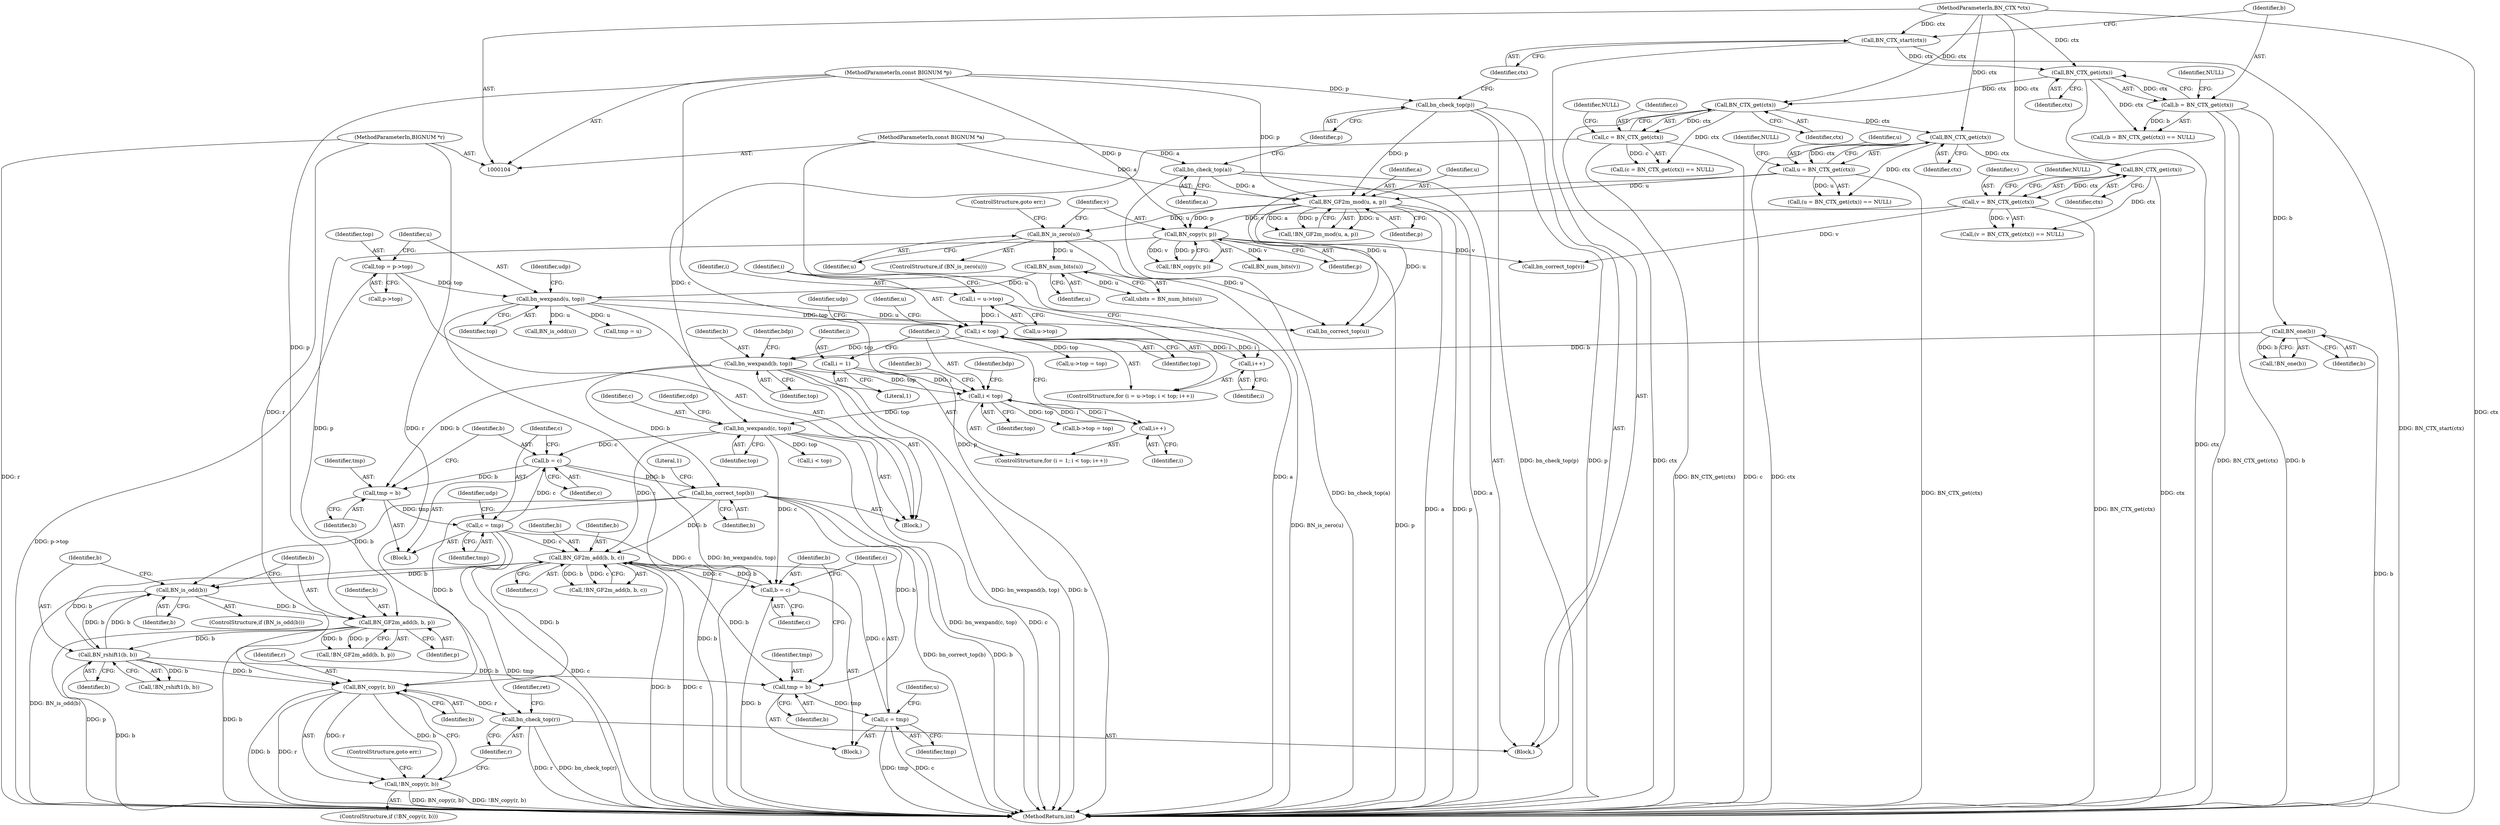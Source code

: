 digraph "0_openssl_4924b37ee01f71ae19c94a8934b80eeb2f677932@API" {
"1000646" [label="(Call,BN_copy(r, b))"];
"1000105" [label="(MethodParameterIn,BIGNUM *r)"];
"1000639" [label="(Call,BN_GF2m_add(b, b, c))"];
"1000596" [label="(Call,BN_rshift1(b, b))"];
"1000589" [label="(Call,BN_GF2m_add(b, b, p))"];
"1000584" [label="(Call,BN_is_odd(b))"];
"1000563" [label="(Call,bn_correct_top(b))"];
"1000240" [label="(Call,bn_wexpand(b, top))"];
"1000185" [label="(Call,BN_one(b))"];
"1000136" [label="(Call,b = BN_CTX_get(ctx))"];
"1000138" [label="(Call,BN_CTX_get(ctx))"];
"1000132" [label="(Call,BN_CTX_start(ctx))"];
"1000108" [label="(MethodParameterIn,BN_CTX *ctx)"];
"1000225" [label="(Call,i < top)"];
"1000220" [label="(Call,i = u->top)"];
"1000228" [label="(Call,i++)"];
"1000211" [label="(Call,bn_wexpand(u, top))"];
"1000194" [label="(Call,BN_num_bits(u))"];
"1000174" [label="(Call,BN_is_zero(u))"];
"1000168" [label="(Call,BN_GF2m_mod(u, a, p))"];
"1000152" [label="(Call,u = BN_CTX_get(ctx))"];
"1000154" [label="(Call,BN_CTX_get(ctx))"];
"1000146" [label="(Call,BN_CTX_get(ctx))"];
"1000128" [label="(Call,bn_check_top(a))"];
"1000106" [label="(MethodParameterIn,const BIGNUM *a)"];
"1000130" [label="(Call,bn_check_top(p))"];
"1000107" [label="(MethodParameterIn,const BIGNUM *p)"];
"1000202" [label="(Call,top = p->top)"];
"1000483" [label="(Call,b = c)"];
"1000272" [label="(Call,bn_wexpand(c, top))"];
"1000144" [label="(Call,c = BN_CTX_get(ctx))"];
"1000257" [label="(Call,i < top)"];
"1000254" [label="(Call,i = 1)"];
"1000260" [label="(Call,i++)"];
"1000486" [label="(Call,c = tmp)"];
"1000480" [label="(Call,tmp = b)"];
"1000179" [label="(Call,BN_copy(v, p))"];
"1000160" [label="(Call,v = BN_CTX_get(ctx))"];
"1000162" [label="(Call,BN_CTX_get(ctx))"];
"1000624" [label="(Call,b = c)"];
"1000627" [label="(Call,c = tmp)"];
"1000621" [label="(Call,tmp = b)"];
"1000645" [label="(Call,!BN_copy(r, b))"];
"1000650" [label="(Call,bn_check_top(r))"];
"1000564" [label="(Identifier,b)"];
"1000242" [label="(Identifier,top)"];
"1000486" [label="(Call,c = tmp)"];
"1000128" [label="(Call,bn_check_top(a))"];
"1000220" [label="(Call,i = u->top)"];
"1000646" [label="(Call,BN_copy(r, b))"];
"1000258" [label="(Identifier,i)"];
"1000151" [label="(Call,(u = BN_CTX_get(ctx)) == NULL)"];
"1000186" [label="(Identifier,b)"];
"1000257" [label="(Call,i < top)"];
"1000232" [label="(Identifier,udp)"];
"1000273" [label="(Identifier,c)"];
"1000137" [label="(Identifier,b)"];
"1000212" [label="(Identifier,u)"];
"1000487" [label="(Identifier,c)"];
"1000213" [label="(Identifier,top)"];
"1000181" [label="(Identifier,p)"];
"1000219" [label="(ControlStructure,for (i = u->top; i < top; i++))"];
"1000156" [label="(Identifier,NULL)"];
"1000591" [label="(Identifier,b)"];
"1000664" [label="(MethodReturn,int)"];
"1000146" [label="(Call,BN_CTX_get(ctx))"];
"1000211" [label="(Call,bn_wexpand(u, top))"];
"1000178" [label="(Call,!BN_copy(v, p))"];
"1000240" [label="(Call,bn_wexpand(b, top))"];
"1000461" [label="(Block,)"];
"1000162" [label="(Call,BN_CTX_get(ctx))"];
"1000592" [label="(Identifier,p)"];
"1000228" [label="(Call,i++)"];
"1000241" [label="(Identifier,b)"];
"1000195" [label="(Identifier,u)"];
"1000154" [label="(Call,BN_CTX_get(ctx))"];
"1000179" [label="(Call,BN_copy(v, p))"];
"1000585" [label="(Identifier,b)"];
"1000176" [label="(ControlStructure,goto err;)"];
"1000639" [label="(Call,BN_GF2m_add(b, b, c))"];
"1000647" [label="(Identifier,r)"];
"1000132" [label="(Call,BN_CTX_start(ctx))"];
"1000170" [label="(Identifier,a)"];
"1000145" [label="(Identifier,c)"];
"1000484" [label="(Identifier,b)"];
"1000227" [label="(Identifier,top)"];
"1000144" [label="(Call,c = BN_CTX_get(ctx))"];
"1000597" [label="(Identifier,b)"];
"1000649" [label="(ControlStructure,goto err;)"];
"1000595" [label="(Call,!BN_rshift1(b, b))"];
"1000143" [label="(Call,(c = BN_CTX_get(ctx)) == NULL)"];
"1000256" [label="(Literal,1)"];
"1000167" [label="(Call,!BN_GF2m_mod(u, a, p))"];
"1000215" [label="(Identifier,udp)"];
"1000483" [label="(Call,b = c)"];
"1000653" [label="(Identifier,ret)"];
"1000109" [label="(Block,)"];
"1000171" [label="(Identifier,p)"];
"1000189" [label="(Block,)"];
"1000596" [label="(Call,BN_rshift1(b, b))"];
"1000161" [label="(Identifier,v)"];
"1000626" [label="(Identifier,c)"];
"1000164" [label="(Identifier,NULL)"];
"1000650" [label="(Call,bn_check_top(r))"];
"1000136" [label="(Call,b = BN_CTX_get(ctx))"];
"1000160" [label="(Call,v = BN_CTX_get(ctx))"];
"1000169" [label="(Identifier,u)"];
"1000264" [label="(Identifier,bdp)"];
"1000488" [label="(Identifier,tmp)"];
"1000588" [label="(Call,!BN_GF2m_add(b, b, p))"];
"1000168" [label="(Call,BN_GF2m_mod(u, a, p))"];
"1000244" [label="(Identifier,bdp)"];
"1000272" [label="(Call,bn_wexpand(c, top))"];
"1000226" [label="(Identifier,i)"];
"1000642" [label="(Identifier,c)"];
"1000192" [label="(Call,ubits = BN_num_bits(u))"];
"1000260" [label="(Call,i++)"];
"1000644" [label="(ControlStructure,if (!BN_copy(r, b)))"];
"1000624" [label="(Call,b = c)"];
"1000648" [label="(Identifier,b)"];
"1000482" [label="(Identifier,b)"];
"1000175" [label="(Identifier,u)"];
"1000490" [label="(Identifier,udp)"];
"1000622" [label="(Identifier,tmp)"];
"1000130" [label="(Call,bn_check_top(p))"];
"1000629" [label="(Identifier,tmp)"];
"1000222" [label="(Call,u->top)"];
"1000155" [label="(Identifier,ctx)"];
"1000204" [label="(Call,p->top)"];
"1000485" [label="(Identifier,c)"];
"1000480" [label="(Call,tmp = b)"];
"1000148" [label="(Identifier,NULL)"];
"1000108" [label="(MethodParameterIn,BN_CTX *ctx)"];
"1000147" [label="(Identifier,ctx)"];
"1000621" [label="(Call,tmp = b)"];
"1000611" [label="(Block,)"];
"1000153" [label="(Identifier,u)"];
"1000133" [label="(Identifier,ctx)"];
"1000131" [label="(Identifier,p)"];
"1000107" [label="(MethodParameterIn,const BIGNUM *p)"];
"1000623" [label="(Identifier,b)"];
"1000106" [label="(MethodParameterIn,const BIGNUM *a)"];
"1000563" [label="(Call,bn_correct_top(b))"];
"1000269" [label="(Identifier,b)"];
"1000253" [label="(ControlStructure,for (i = 1; i < top; i++))"];
"1000274" [label="(Identifier,top)"];
"1000174" [label="(Call,BN_is_zero(u))"];
"1000152" [label="(Call,u = BN_CTX_get(ctx))"];
"1000276" [label="(Identifier,cdp)"];
"1000657" [label="(Call,bn_correct_top(u))"];
"1000105" [label="(MethodParameterIn,BIGNUM *r)"];
"1000259" [label="(Identifier,top)"];
"1000254" [label="(Call,i = 1)"];
"1000481" [label="(Identifier,tmp)"];
"1000139" [label="(Identifier,ctx)"];
"1000633" [label="(Identifier,u)"];
"1000221" [label="(Identifier,i)"];
"1000570" [label="(Call,BN_is_odd(u))"];
"1000267" [label="(Call,b->top = top)"];
"1000584" [label="(Call,BN_is_odd(b))"];
"1000627" [label="(Call,c = tmp)"];
"1000194" [label="(Call,BN_num_bits(u))"];
"1000180" [label="(Identifier,v)"];
"1000284" [label="(Call,i < top)"];
"1000225" [label="(Call,i < top)"];
"1000628" [label="(Identifier,c)"];
"1000140" [label="(Identifier,NULL)"];
"1000471" [label="(Call,tmp = u)"];
"1000184" [label="(Call,!BN_one(b))"];
"1000589" [label="(Call,BN_GF2m_add(b, b, p))"];
"1000135" [label="(Call,(b = BN_CTX_get(ctx)) == NULL)"];
"1000138" [label="(Call,BN_CTX_get(ctx))"];
"1000203" [label="(Identifier,top)"];
"1000237" [label="(Identifier,u)"];
"1000129" [label="(Identifier,a)"];
"1000229" [label="(Identifier,i)"];
"1000638" [label="(Call,!BN_GF2m_add(b, b, c))"];
"1000159" [label="(Call,(v = BN_CTX_get(ctx)) == NULL)"];
"1000255" [label="(Identifier,i)"];
"1000659" [label="(Call,bn_correct_top(v))"];
"1000163" [label="(Identifier,ctx)"];
"1000235" [label="(Call,u->top = top)"];
"1000202" [label="(Call,top = p->top)"];
"1000645" [label="(Call,!BN_copy(r, b))"];
"1000625" [label="(Identifier,b)"];
"1000598" [label="(Identifier,b)"];
"1000261" [label="(Identifier,i)"];
"1000173" [label="(ControlStructure,if (BN_is_zero(u)))"];
"1000651" [label="(Identifier,r)"];
"1000640" [label="(Identifier,b)"];
"1000566" [label="(Literal,1)"];
"1000185" [label="(Call,BN_one(b))"];
"1000199" [label="(Call,BN_num_bits(v))"];
"1000583" [label="(ControlStructure,if (BN_is_odd(b)))"];
"1000590" [label="(Identifier,b)"];
"1000641" [label="(Identifier,b)"];
"1000646" -> "1000645"  [label="AST: "];
"1000646" -> "1000648"  [label="CFG: "];
"1000647" -> "1000646"  [label="AST: "];
"1000648" -> "1000646"  [label="AST: "];
"1000645" -> "1000646"  [label="CFG: "];
"1000646" -> "1000664"  [label="DDG: r"];
"1000646" -> "1000664"  [label="DDG: b"];
"1000646" -> "1000645"  [label="DDG: r"];
"1000646" -> "1000645"  [label="DDG: b"];
"1000105" -> "1000646"  [label="DDG: r"];
"1000639" -> "1000646"  [label="DDG: b"];
"1000596" -> "1000646"  [label="DDG: b"];
"1000563" -> "1000646"  [label="DDG: b"];
"1000646" -> "1000650"  [label="DDG: r"];
"1000105" -> "1000104"  [label="AST: "];
"1000105" -> "1000664"  [label="DDG: r"];
"1000105" -> "1000650"  [label="DDG: r"];
"1000639" -> "1000638"  [label="AST: "];
"1000639" -> "1000642"  [label="CFG: "];
"1000640" -> "1000639"  [label="AST: "];
"1000641" -> "1000639"  [label="AST: "];
"1000642" -> "1000639"  [label="AST: "];
"1000638" -> "1000639"  [label="CFG: "];
"1000639" -> "1000664"  [label="DDG: b"];
"1000639" -> "1000664"  [label="DDG: c"];
"1000639" -> "1000584"  [label="DDG: b"];
"1000639" -> "1000621"  [label="DDG: b"];
"1000639" -> "1000624"  [label="DDG: c"];
"1000639" -> "1000638"  [label="DDG: b"];
"1000639" -> "1000638"  [label="DDG: c"];
"1000596" -> "1000639"  [label="DDG: b"];
"1000563" -> "1000639"  [label="DDG: b"];
"1000624" -> "1000639"  [label="DDG: b"];
"1000627" -> "1000639"  [label="DDG: c"];
"1000272" -> "1000639"  [label="DDG: c"];
"1000486" -> "1000639"  [label="DDG: c"];
"1000596" -> "1000595"  [label="AST: "];
"1000596" -> "1000598"  [label="CFG: "];
"1000597" -> "1000596"  [label="AST: "];
"1000598" -> "1000596"  [label="AST: "];
"1000595" -> "1000596"  [label="CFG: "];
"1000596" -> "1000664"  [label="DDG: b"];
"1000596" -> "1000584"  [label="DDG: b"];
"1000596" -> "1000595"  [label="DDG: b"];
"1000589" -> "1000596"  [label="DDG: b"];
"1000584" -> "1000596"  [label="DDG: b"];
"1000596" -> "1000621"  [label="DDG: b"];
"1000589" -> "1000588"  [label="AST: "];
"1000589" -> "1000592"  [label="CFG: "];
"1000590" -> "1000589"  [label="AST: "];
"1000591" -> "1000589"  [label="AST: "];
"1000592" -> "1000589"  [label="AST: "];
"1000588" -> "1000589"  [label="CFG: "];
"1000589" -> "1000664"  [label="DDG: b"];
"1000589" -> "1000664"  [label="DDG: p"];
"1000589" -> "1000588"  [label="DDG: b"];
"1000589" -> "1000588"  [label="DDG: p"];
"1000584" -> "1000589"  [label="DDG: b"];
"1000179" -> "1000589"  [label="DDG: p"];
"1000107" -> "1000589"  [label="DDG: p"];
"1000584" -> "1000583"  [label="AST: "];
"1000584" -> "1000585"  [label="CFG: "];
"1000585" -> "1000584"  [label="AST: "];
"1000590" -> "1000584"  [label="CFG: "];
"1000597" -> "1000584"  [label="CFG: "];
"1000584" -> "1000664"  [label="DDG: BN_is_odd(b)"];
"1000563" -> "1000584"  [label="DDG: b"];
"1000563" -> "1000189"  [label="AST: "];
"1000563" -> "1000564"  [label="CFG: "];
"1000564" -> "1000563"  [label="AST: "];
"1000566" -> "1000563"  [label="CFG: "];
"1000563" -> "1000664"  [label="DDG: bn_correct_top(b)"];
"1000563" -> "1000664"  [label="DDG: b"];
"1000240" -> "1000563"  [label="DDG: b"];
"1000483" -> "1000563"  [label="DDG: b"];
"1000563" -> "1000621"  [label="DDG: b"];
"1000240" -> "1000189"  [label="AST: "];
"1000240" -> "1000242"  [label="CFG: "];
"1000241" -> "1000240"  [label="AST: "];
"1000242" -> "1000240"  [label="AST: "];
"1000244" -> "1000240"  [label="CFG: "];
"1000240" -> "1000664"  [label="DDG: bn_wexpand(b, top)"];
"1000240" -> "1000664"  [label="DDG: b"];
"1000185" -> "1000240"  [label="DDG: b"];
"1000225" -> "1000240"  [label="DDG: top"];
"1000240" -> "1000257"  [label="DDG: top"];
"1000240" -> "1000480"  [label="DDG: b"];
"1000185" -> "1000184"  [label="AST: "];
"1000185" -> "1000186"  [label="CFG: "];
"1000186" -> "1000185"  [label="AST: "];
"1000184" -> "1000185"  [label="CFG: "];
"1000185" -> "1000664"  [label="DDG: b"];
"1000185" -> "1000184"  [label="DDG: b"];
"1000136" -> "1000185"  [label="DDG: b"];
"1000136" -> "1000135"  [label="AST: "];
"1000136" -> "1000138"  [label="CFG: "];
"1000137" -> "1000136"  [label="AST: "];
"1000138" -> "1000136"  [label="AST: "];
"1000140" -> "1000136"  [label="CFG: "];
"1000136" -> "1000664"  [label="DDG: BN_CTX_get(ctx)"];
"1000136" -> "1000664"  [label="DDG: b"];
"1000136" -> "1000135"  [label="DDG: b"];
"1000138" -> "1000136"  [label="DDG: ctx"];
"1000138" -> "1000139"  [label="CFG: "];
"1000139" -> "1000138"  [label="AST: "];
"1000138" -> "1000664"  [label="DDG: ctx"];
"1000138" -> "1000135"  [label="DDG: ctx"];
"1000132" -> "1000138"  [label="DDG: ctx"];
"1000108" -> "1000138"  [label="DDG: ctx"];
"1000138" -> "1000146"  [label="DDG: ctx"];
"1000132" -> "1000109"  [label="AST: "];
"1000132" -> "1000133"  [label="CFG: "];
"1000133" -> "1000132"  [label="AST: "];
"1000137" -> "1000132"  [label="CFG: "];
"1000132" -> "1000664"  [label="DDG: BN_CTX_start(ctx)"];
"1000108" -> "1000132"  [label="DDG: ctx"];
"1000108" -> "1000104"  [label="AST: "];
"1000108" -> "1000664"  [label="DDG: ctx"];
"1000108" -> "1000146"  [label="DDG: ctx"];
"1000108" -> "1000154"  [label="DDG: ctx"];
"1000108" -> "1000162"  [label="DDG: ctx"];
"1000225" -> "1000219"  [label="AST: "];
"1000225" -> "1000227"  [label="CFG: "];
"1000226" -> "1000225"  [label="AST: "];
"1000227" -> "1000225"  [label="AST: "];
"1000232" -> "1000225"  [label="CFG: "];
"1000237" -> "1000225"  [label="CFG: "];
"1000220" -> "1000225"  [label="DDG: i"];
"1000228" -> "1000225"  [label="DDG: i"];
"1000211" -> "1000225"  [label="DDG: top"];
"1000225" -> "1000228"  [label="DDG: i"];
"1000225" -> "1000235"  [label="DDG: top"];
"1000220" -> "1000219"  [label="AST: "];
"1000220" -> "1000222"  [label="CFG: "];
"1000221" -> "1000220"  [label="AST: "];
"1000222" -> "1000220"  [label="AST: "];
"1000226" -> "1000220"  [label="CFG: "];
"1000228" -> "1000219"  [label="AST: "];
"1000228" -> "1000229"  [label="CFG: "];
"1000229" -> "1000228"  [label="AST: "];
"1000226" -> "1000228"  [label="CFG: "];
"1000211" -> "1000189"  [label="AST: "];
"1000211" -> "1000213"  [label="CFG: "];
"1000212" -> "1000211"  [label="AST: "];
"1000213" -> "1000211"  [label="AST: "];
"1000215" -> "1000211"  [label="CFG: "];
"1000211" -> "1000664"  [label="DDG: bn_wexpand(u, top)"];
"1000194" -> "1000211"  [label="DDG: u"];
"1000202" -> "1000211"  [label="DDG: top"];
"1000211" -> "1000471"  [label="DDG: u"];
"1000211" -> "1000570"  [label="DDG: u"];
"1000211" -> "1000657"  [label="DDG: u"];
"1000194" -> "1000192"  [label="AST: "];
"1000194" -> "1000195"  [label="CFG: "];
"1000195" -> "1000194"  [label="AST: "];
"1000192" -> "1000194"  [label="CFG: "];
"1000194" -> "1000192"  [label="DDG: u"];
"1000174" -> "1000194"  [label="DDG: u"];
"1000174" -> "1000173"  [label="AST: "];
"1000174" -> "1000175"  [label="CFG: "];
"1000175" -> "1000174"  [label="AST: "];
"1000176" -> "1000174"  [label="CFG: "];
"1000180" -> "1000174"  [label="CFG: "];
"1000174" -> "1000664"  [label="DDG: BN_is_zero(u)"];
"1000168" -> "1000174"  [label="DDG: u"];
"1000174" -> "1000657"  [label="DDG: u"];
"1000168" -> "1000167"  [label="AST: "];
"1000168" -> "1000171"  [label="CFG: "];
"1000169" -> "1000168"  [label="AST: "];
"1000170" -> "1000168"  [label="AST: "];
"1000171" -> "1000168"  [label="AST: "];
"1000167" -> "1000168"  [label="CFG: "];
"1000168" -> "1000664"  [label="DDG: p"];
"1000168" -> "1000664"  [label="DDG: a"];
"1000168" -> "1000167"  [label="DDG: u"];
"1000168" -> "1000167"  [label="DDG: a"];
"1000168" -> "1000167"  [label="DDG: p"];
"1000152" -> "1000168"  [label="DDG: u"];
"1000128" -> "1000168"  [label="DDG: a"];
"1000106" -> "1000168"  [label="DDG: a"];
"1000130" -> "1000168"  [label="DDG: p"];
"1000107" -> "1000168"  [label="DDG: p"];
"1000168" -> "1000179"  [label="DDG: p"];
"1000168" -> "1000657"  [label="DDG: u"];
"1000152" -> "1000151"  [label="AST: "];
"1000152" -> "1000154"  [label="CFG: "];
"1000153" -> "1000152"  [label="AST: "];
"1000154" -> "1000152"  [label="AST: "];
"1000156" -> "1000152"  [label="CFG: "];
"1000152" -> "1000664"  [label="DDG: BN_CTX_get(ctx)"];
"1000152" -> "1000151"  [label="DDG: u"];
"1000154" -> "1000152"  [label="DDG: ctx"];
"1000152" -> "1000657"  [label="DDG: u"];
"1000154" -> "1000155"  [label="CFG: "];
"1000155" -> "1000154"  [label="AST: "];
"1000154" -> "1000664"  [label="DDG: ctx"];
"1000154" -> "1000151"  [label="DDG: ctx"];
"1000146" -> "1000154"  [label="DDG: ctx"];
"1000154" -> "1000162"  [label="DDG: ctx"];
"1000146" -> "1000144"  [label="AST: "];
"1000146" -> "1000147"  [label="CFG: "];
"1000147" -> "1000146"  [label="AST: "];
"1000144" -> "1000146"  [label="CFG: "];
"1000146" -> "1000664"  [label="DDG: ctx"];
"1000146" -> "1000143"  [label="DDG: ctx"];
"1000146" -> "1000144"  [label="DDG: ctx"];
"1000128" -> "1000109"  [label="AST: "];
"1000128" -> "1000129"  [label="CFG: "];
"1000129" -> "1000128"  [label="AST: "];
"1000131" -> "1000128"  [label="CFG: "];
"1000128" -> "1000664"  [label="DDG: a"];
"1000128" -> "1000664"  [label="DDG: bn_check_top(a)"];
"1000106" -> "1000128"  [label="DDG: a"];
"1000106" -> "1000104"  [label="AST: "];
"1000106" -> "1000664"  [label="DDG: a"];
"1000130" -> "1000109"  [label="AST: "];
"1000130" -> "1000131"  [label="CFG: "];
"1000131" -> "1000130"  [label="AST: "];
"1000133" -> "1000130"  [label="CFG: "];
"1000130" -> "1000664"  [label="DDG: bn_check_top(p)"];
"1000130" -> "1000664"  [label="DDG: p"];
"1000107" -> "1000130"  [label="DDG: p"];
"1000107" -> "1000104"  [label="AST: "];
"1000107" -> "1000664"  [label="DDG: p"];
"1000107" -> "1000179"  [label="DDG: p"];
"1000202" -> "1000189"  [label="AST: "];
"1000202" -> "1000204"  [label="CFG: "];
"1000203" -> "1000202"  [label="AST: "];
"1000204" -> "1000202"  [label="AST: "];
"1000212" -> "1000202"  [label="CFG: "];
"1000202" -> "1000664"  [label="DDG: p->top"];
"1000483" -> "1000461"  [label="AST: "];
"1000483" -> "1000485"  [label="CFG: "];
"1000484" -> "1000483"  [label="AST: "];
"1000485" -> "1000483"  [label="AST: "];
"1000487" -> "1000483"  [label="CFG: "];
"1000483" -> "1000664"  [label="DDG: b"];
"1000483" -> "1000480"  [label="DDG: b"];
"1000272" -> "1000483"  [label="DDG: c"];
"1000486" -> "1000483"  [label="DDG: c"];
"1000272" -> "1000189"  [label="AST: "];
"1000272" -> "1000274"  [label="CFG: "];
"1000273" -> "1000272"  [label="AST: "];
"1000274" -> "1000272"  [label="AST: "];
"1000276" -> "1000272"  [label="CFG: "];
"1000272" -> "1000664"  [label="DDG: c"];
"1000272" -> "1000664"  [label="DDG: bn_wexpand(c, top)"];
"1000144" -> "1000272"  [label="DDG: c"];
"1000257" -> "1000272"  [label="DDG: top"];
"1000272" -> "1000284"  [label="DDG: top"];
"1000272" -> "1000624"  [label="DDG: c"];
"1000144" -> "1000143"  [label="AST: "];
"1000145" -> "1000144"  [label="AST: "];
"1000148" -> "1000144"  [label="CFG: "];
"1000144" -> "1000664"  [label="DDG: c"];
"1000144" -> "1000664"  [label="DDG: BN_CTX_get(ctx)"];
"1000144" -> "1000143"  [label="DDG: c"];
"1000257" -> "1000253"  [label="AST: "];
"1000257" -> "1000259"  [label="CFG: "];
"1000258" -> "1000257"  [label="AST: "];
"1000259" -> "1000257"  [label="AST: "];
"1000264" -> "1000257"  [label="CFG: "];
"1000269" -> "1000257"  [label="CFG: "];
"1000254" -> "1000257"  [label="DDG: i"];
"1000260" -> "1000257"  [label="DDG: i"];
"1000257" -> "1000260"  [label="DDG: i"];
"1000257" -> "1000267"  [label="DDG: top"];
"1000254" -> "1000253"  [label="AST: "];
"1000254" -> "1000256"  [label="CFG: "];
"1000255" -> "1000254"  [label="AST: "];
"1000256" -> "1000254"  [label="AST: "];
"1000258" -> "1000254"  [label="CFG: "];
"1000260" -> "1000253"  [label="AST: "];
"1000260" -> "1000261"  [label="CFG: "];
"1000261" -> "1000260"  [label="AST: "];
"1000258" -> "1000260"  [label="CFG: "];
"1000486" -> "1000461"  [label="AST: "];
"1000486" -> "1000488"  [label="CFG: "];
"1000487" -> "1000486"  [label="AST: "];
"1000488" -> "1000486"  [label="AST: "];
"1000490" -> "1000486"  [label="CFG: "];
"1000486" -> "1000664"  [label="DDG: tmp"];
"1000486" -> "1000664"  [label="DDG: c"];
"1000480" -> "1000486"  [label="DDG: tmp"];
"1000486" -> "1000624"  [label="DDG: c"];
"1000480" -> "1000461"  [label="AST: "];
"1000480" -> "1000482"  [label="CFG: "];
"1000481" -> "1000480"  [label="AST: "];
"1000482" -> "1000480"  [label="AST: "];
"1000484" -> "1000480"  [label="CFG: "];
"1000179" -> "1000178"  [label="AST: "];
"1000179" -> "1000181"  [label="CFG: "];
"1000180" -> "1000179"  [label="AST: "];
"1000181" -> "1000179"  [label="AST: "];
"1000178" -> "1000179"  [label="CFG: "];
"1000179" -> "1000664"  [label="DDG: p"];
"1000179" -> "1000178"  [label="DDG: v"];
"1000179" -> "1000178"  [label="DDG: p"];
"1000160" -> "1000179"  [label="DDG: v"];
"1000179" -> "1000199"  [label="DDG: v"];
"1000179" -> "1000659"  [label="DDG: v"];
"1000160" -> "1000159"  [label="AST: "];
"1000160" -> "1000162"  [label="CFG: "];
"1000161" -> "1000160"  [label="AST: "];
"1000162" -> "1000160"  [label="AST: "];
"1000164" -> "1000160"  [label="CFG: "];
"1000160" -> "1000664"  [label="DDG: BN_CTX_get(ctx)"];
"1000160" -> "1000159"  [label="DDG: v"];
"1000162" -> "1000160"  [label="DDG: ctx"];
"1000160" -> "1000659"  [label="DDG: v"];
"1000162" -> "1000163"  [label="CFG: "];
"1000163" -> "1000162"  [label="AST: "];
"1000162" -> "1000664"  [label="DDG: ctx"];
"1000162" -> "1000159"  [label="DDG: ctx"];
"1000624" -> "1000611"  [label="AST: "];
"1000624" -> "1000626"  [label="CFG: "];
"1000625" -> "1000624"  [label="AST: "];
"1000626" -> "1000624"  [label="AST: "];
"1000628" -> "1000624"  [label="CFG: "];
"1000624" -> "1000664"  [label="DDG: b"];
"1000627" -> "1000611"  [label="AST: "];
"1000627" -> "1000629"  [label="CFG: "];
"1000628" -> "1000627"  [label="AST: "];
"1000629" -> "1000627"  [label="AST: "];
"1000633" -> "1000627"  [label="CFG: "];
"1000627" -> "1000664"  [label="DDG: tmp"];
"1000627" -> "1000664"  [label="DDG: c"];
"1000621" -> "1000627"  [label="DDG: tmp"];
"1000621" -> "1000611"  [label="AST: "];
"1000621" -> "1000623"  [label="CFG: "];
"1000622" -> "1000621"  [label="AST: "];
"1000623" -> "1000621"  [label="AST: "];
"1000625" -> "1000621"  [label="CFG: "];
"1000645" -> "1000644"  [label="AST: "];
"1000649" -> "1000645"  [label="CFG: "];
"1000651" -> "1000645"  [label="CFG: "];
"1000645" -> "1000664"  [label="DDG: BN_copy(r, b)"];
"1000645" -> "1000664"  [label="DDG: !BN_copy(r, b)"];
"1000650" -> "1000109"  [label="AST: "];
"1000650" -> "1000651"  [label="CFG: "];
"1000651" -> "1000650"  [label="AST: "];
"1000653" -> "1000650"  [label="CFG: "];
"1000650" -> "1000664"  [label="DDG: bn_check_top(r)"];
"1000650" -> "1000664"  [label="DDG: r"];
}
